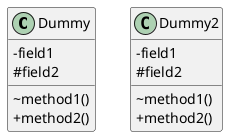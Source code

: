 @startuml

class Dummy {
 -field1
 #field2
 ~method1()
 +method2()
}

skinparam classAttributeIconSize 0
class Dummy2 {
 -field1
 #field2
 ~method1()
 +method2()
}

@enduml